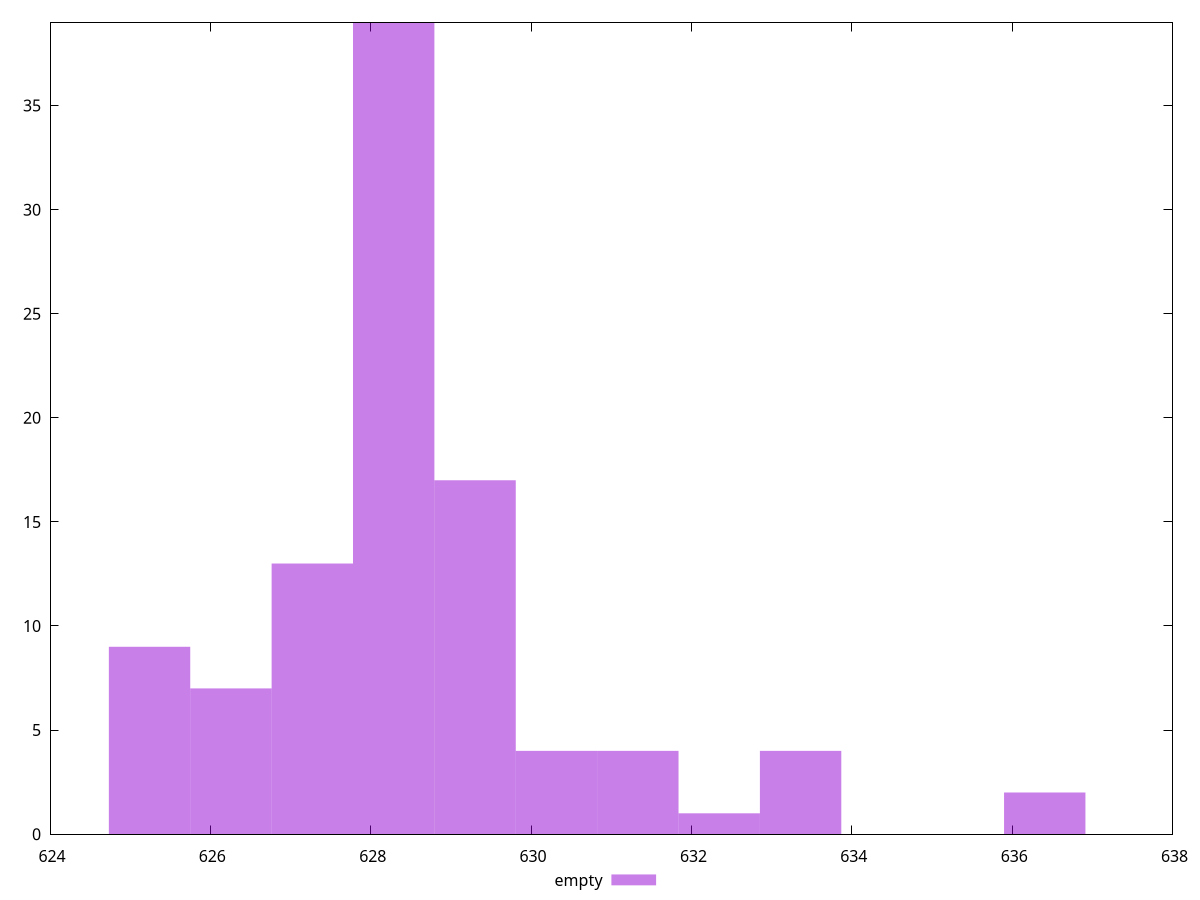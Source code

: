 $_empty <<EOF
636.4065928111627 2
625.2415648671072 9
628.2865724882132 39
631.3315801093192 4
629.3015750285819 17
627.2715699478445 13
632.3465826496879 1
626.2565674074758 7
633.3615851900565 4
630.3165775689505 4
EOF
set key outside below
set terminal pngcairo
set output "report_00006_2020-11-02T20-21-41.718Z/first-contentful-paint/empty//raw_hist.png"
set yrange [0:39]
set boxwidth 1.0150025403686804
set style fill transparent solid 0.5 noborder
plot $_empty title "empty" with boxes ,